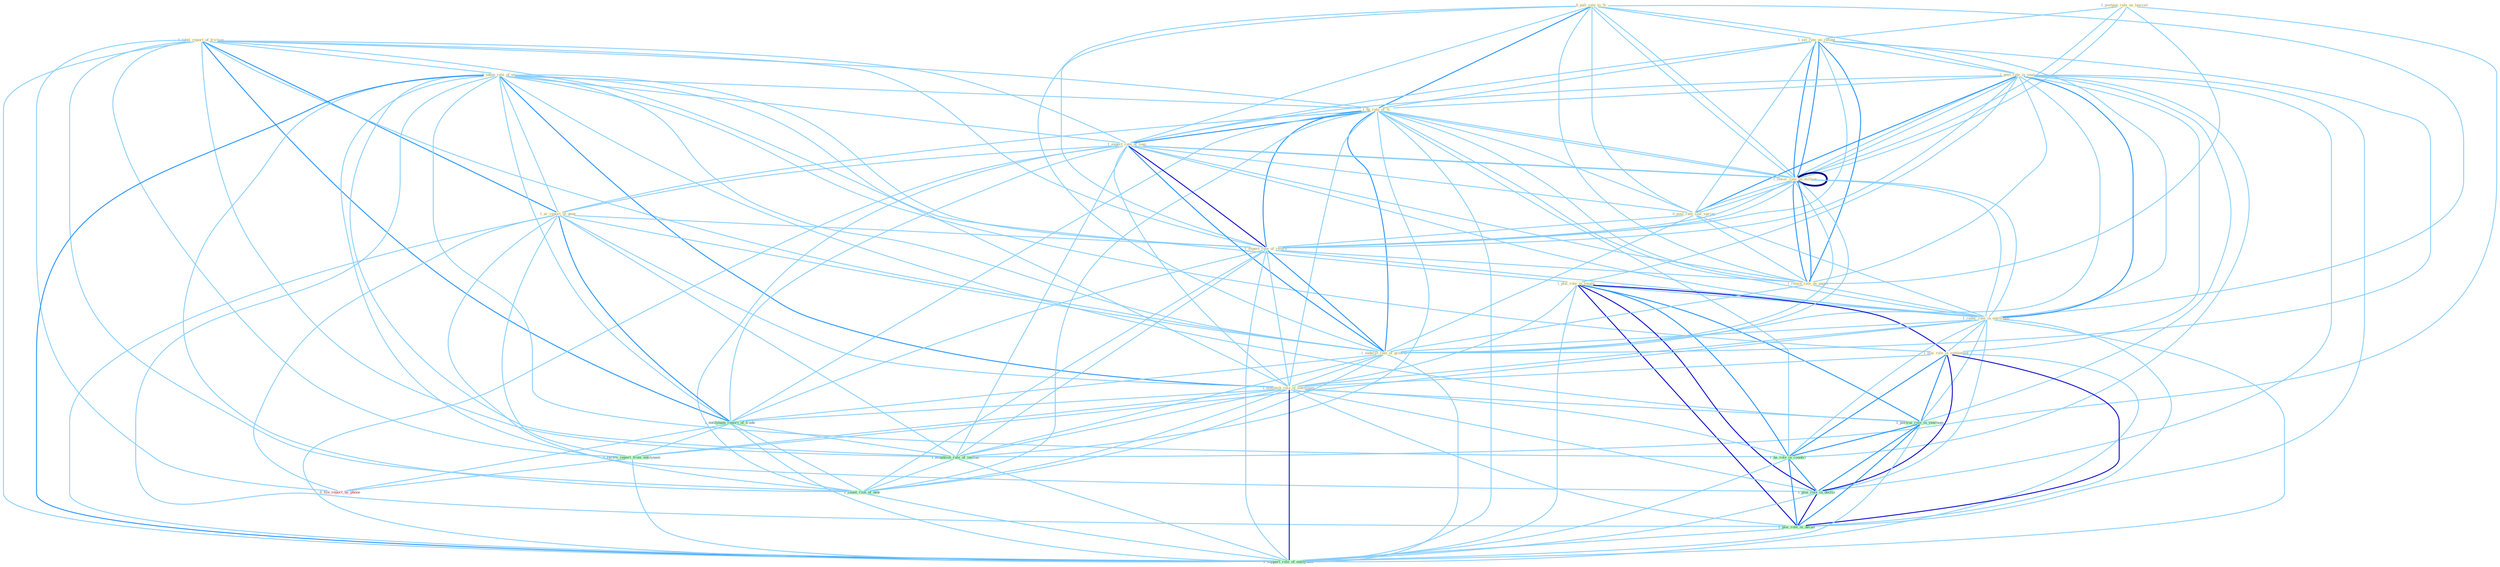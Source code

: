 Graph G{ 
    node
    [shape=polygon,style=filled,width=.5,height=.06,color="#BDFCC9",fixedsize=true,fontsize=4,
    fontcolor="#2f4f4f"];
    {node
    [color="#ffffe0", fontcolor="#8b7d6b"] "1_label_report_of_friction " "1_postpon_rule_on_lawsuit " "0_pull_rate_to_% " "0_taken_role_of_on " "1_set_rate_on_refund " "1_post_rate_in_year " "1_ha_rate_of_% " "1_expect_rate_of_loan " "1_lower_rate_on_million " "1_ar_report_of_gene " "1_plai_role_in_loyalti " "0_post_rate_sinc_spring " "1_expect_rate_of_return " "1_retain_rate_on_paper " "1_reduc_rate_in_entitynam " "1_underst_rate_of_growth " "1_plai_role_in_settlement " "1_diminish_role_of_entitynam "}
{node [color="#fff0f5", fontcolor="#b22222"] "0_file_report_by_phone "}
edge [color="#B0E2FF"];

	"1_label_report_of_friction " -- "0_taken_role_of_on " [w="1", color="#87cefa" ];
	"1_label_report_of_friction " -- "1_ha_rate_of_% " [w="1", color="#87cefa" ];
	"1_label_report_of_friction " -- "1_expect_rate_of_loan " [w="1", color="#87cefa" ];
	"1_label_report_of_friction " -- "1_ar_report_of_gene " [w="2", color="#1e90ff" , len=0.8];
	"1_label_report_of_friction " -- "1_expect_rate_of_return " [w="1", color="#87cefa" ];
	"1_label_report_of_friction " -- "1_underst_rate_of_growth " [w="1", color="#87cefa" ];
	"1_label_report_of_friction " -- "1_diminish_role_of_entitynam " [w="1", color="#87cefa" ];
	"1_label_report_of_friction " -- "1_entitynam_report_of_trade " [w="2", color="#1e90ff" , len=0.8];
	"1_label_report_of_friction " -- "1_receiv_report_from_entitynam " [w="1", color="#87cefa" ];
	"1_label_report_of_friction " -- "1_establish_rule_of_immun " [w="1", color="#87cefa" ];
	"1_label_report_of_friction " -- "1_count_risk_of_new " [w="1", color="#87cefa" ];
	"1_label_report_of_friction " -- "0_file_report_by_phone " [w="1", color="#87cefa" ];
	"1_label_report_of_friction " -- "1_support_role_of_entitynam " [w="1", color="#87cefa" ];
	"1_postpon_rule_on_lawsuit " -- "1_set_rate_on_refund " [w="1", color="#87cefa" ];
	"1_postpon_rule_on_lawsuit " -- "1_lower_rate_on_million " [w="1", color="#87cefa" ];
	"1_postpon_rule_on_lawsuit " -- "1_retain_rate_on_paper " [w="1", color="#87cefa" ];
	"1_postpon_rule_on_lawsuit " -- "1_lower_rate_on_million " [w="1", color="#87cefa" ];
	"1_postpon_rule_on_lawsuit " -- "1_establish_rule_of_immun " [w="1", color="#87cefa" ];
	"0_pull_rate_to_% " -- "1_set_rate_on_refund " [w="1", color="#87cefa" ];
	"0_pull_rate_to_% " -- "1_post_rate_in_year " [w="1", color="#87cefa" ];
	"0_pull_rate_to_% " -- "1_ha_rate_of_% " [w="2", color="#1e90ff" , len=0.8];
	"0_pull_rate_to_% " -- "1_expect_rate_of_loan " [w="1", color="#87cefa" ];
	"0_pull_rate_to_% " -- "1_lower_rate_on_million " [w="1", color="#87cefa" ];
	"0_pull_rate_to_% " -- "0_post_rate_sinc_spring " [w="1", color="#87cefa" ];
	"0_pull_rate_to_% " -- "1_expect_rate_of_return " [w="1", color="#87cefa" ];
	"0_pull_rate_to_% " -- "1_retain_rate_on_paper " [w="1", color="#87cefa" ];
	"0_pull_rate_to_% " -- "1_reduc_rate_in_entitynam " [w="1", color="#87cefa" ];
	"0_pull_rate_to_% " -- "1_underst_rate_of_growth " [w="1", color="#87cefa" ];
	"0_pull_rate_to_% " -- "1_lower_rate_on_million " [w="1", color="#87cefa" ];
	"0_taken_role_of_on " -- "1_ha_rate_of_% " [w="1", color="#87cefa" ];
	"0_taken_role_of_on " -- "1_expect_rate_of_loan " [w="1", color="#87cefa" ];
	"0_taken_role_of_on " -- "1_ar_report_of_gene " [w="1", color="#87cefa" ];
	"0_taken_role_of_on " -- "1_plai_role_in_loyalti " [w="1", color="#87cefa" ];
	"0_taken_role_of_on " -- "1_expect_rate_of_return " [w="1", color="#87cefa" ];
	"0_taken_role_of_on " -- "1_underst_rate_of_growth " [w="1", color="#87cefa" ];
	"0_taken_role_of_on " -- "1_plai_role_in_settlement " [w="1", color="#87cefa" ];
	"0_taken_role_of_on " -- "1_diminish_role_of_entitynam " [w="2", color="#1e90ff" , len=0.8];
	"0_taken_role_of_on " -- "1_portrai_role_in_yearnum " [w="1", color="#87cefa" ];
	"0_taken_role_of_on " -- "1_ha_role_in_countri " [w="1", color="#87cefa" ];
	"0_taken_role_of_on " -- "1_entitynam_report_of_trade " [w="1", color="#87cefa" ];
	"0_taken_role_of_on " -- "1_plai_role_in_declin " [w="1", color="#87cefa" ];
	"0_taken_role_of_on " -- "1_establish_rule_of_immun " [w="1", color="#87cefa" ];
	"0_taken_role_of_on " -- "1_count_risk_of_new " [w="1", color="#87cefa" ];
	"0_taken_role_of_on " -- "1_plai_role_in_decad " [w="1", color="#87cefa" ];
	"0_taken_role_of_on " -- "1_support_role_of_entitynam " [w="2", color="#1e90ff" , len=0.8];
	"1_set_rate_on_refund " -- "1_post_rate_in_year " [w="1", color="#87cefa" ];
	"1_set_rate_on_refund " -- "1_ha_rate_of_% " [w="1", color="#87cefa" ];
	"1_set_rate_on_refund " -- "1_expect_rate_of_loan " [w="1", color="#87cefa" ];
	"1_set_rate_on_refund " -- "1_lower_rate_on_million " [w="2", color="#1e90ff" , len=0.8];
	"1_set_rate_on_refund " -- "0_post_rate_sinc_spring " [w="1", color="#87cefa" ];
	"1_set_rate_on_refund " -- "1_expect_rate_of_return " [w="1", color="#87cefa" ];
	"1_set_rate_on_refund " -- "1_retain_rate_on_paper " [w="2", color="#1e90ff" , len=0.8];
	"1_set_rate_on_refund " -- "1_reduc_rate_in_entitynam " [w="1", color="#87cefa" ];
	"1_set_rate_on_refund " -- "1_underst_rate_of_growth " [w="1", color="#87cefa" ];
	"1_set_rate_on_refund " -- "1_lower_rate_on_million " [w="2", color="#1e90ff" , len=0.8];
	"1_post_rate_in_year " -- "1_ha_rate_of_% " [w="1", color="#87cefa" ];
	"1_post_rate_in_year " -- "1_expect_rate_of_loan " [w="1", color="#87cefa" ];
	"1_post_rate_in_year " -- "1_lower_rate_on_million " [w="1", color="#87cefa" ];
	"1_post_rate_in_year " -- "1_plai_role_in_loyalti " [w="1", color="#87cefa" ];
	"1_post_rate_in_year " -- "0_post_rate_sinc_spring " [w="2", color="#1e90ff" , len=0.8];
	"1_post_rate_in_year " -- "1_expect_rate_of_return " [w="1", color="#87cefa" ];
	"1_post_rate_in_year " -- "1_retain_rate_on_paper " [w="1", color="#87cefa" ];
	"1_post_rate_in_year " -- "1_reduc_rate_in_entitynam " [w="2", color="#1e90ff" , len=0.8];
	"1_post_rate_in_year " -- "1_underst_rate_of_growth " [w="1", color="#87cefa" ];
	"1_post_rate_in_year " -- "1_plai_role_in_settlement " [w="1", color="#87cefa" ];
	"1_post_rate_in_year " -- "1_portrai_role_in_yearnum " [w="1", color="#87cefa" ];
	"1_post_rate_in_year " -- "1_ha_role_in_countri " [w="1", color="#87cefa" ];
	"1_post_rate_in_year " -- "1_lower_rate_on_million " [w="1", color="#87cefa" ];
	"1_post_rate_in_year " -- "1_plai_role_in_declin " [w="1", color="#87cefa" ];
	"1_post_rate_in_year " -- "1_plai_role_in_decad " [w="1", color="#87cefa" ];
	"1_ha_rate_of_% " -- "1_expect_rate_of_loan " [w="2", color="#1e90ff" , len=0.8];
	"1_ha_rate_of_% " -- "1_lower_rate_on_million " [w="1", color="#87cefa" ];
	"1_ha_rate_of_% " -- "1_ar_report_of_gene " [w="1", color="#87cefa" ];
	"1_ha_rate_of_% " -- "0_post_rate_sinc_spring " [w="1", color="#87cefa" ];
	"1_ha_rate_of_% " -- "1_expect_rate_of_return " [w="2", color="#1e90ff" , len=0.8];
	"1_ha_rate_of_% " -- "1_retain_rate_on_paper " [w="1", color="#87cefa" ];
	"1_ha_rate_of_% " -- "1_reduc_rate_in_entitynam " [w="1", color="#87cefa" ];
	"1_ha_rate_of_% " -- "1_underst_rate_of_growth " [w="2", color="#1e90ff" , len=0.8];
	"1_ha_rate_of_% " -- "1_diminish_role_of_entitynam " [w="1", color="#87cefa" ];
	"1_ha_rate_of_% " -- "1_ha_role_in_countri " [w="1", color="#87cefa" ];
	"1_ha_rate_of_% " -- "1_lower_rate_on_million " [w="1", color="#87cefa" ];
	"1_ha_rate_of_% " -- "1_entitynam_report_of_trade " [w="1", color="#87cefa" ];
	"1_ha_rate_of_% " -- "1_establish_rule_of_immun " [w="1", color="#87cefa" ];
	"1_ha_rate_of_% " -- "1_count_risk_of_new " [w="1", color="#87cefa" ];
	"1_ha_rate_of_% " -- "1_support_role_of_entitynam " [w="1", color="#87cefa" ];
	"1_expect_rate_of_loan " -- "1_lower_rate_on_million " [w="1", color="#87cefa" ];
	"1_expect_rate_of_loan " -- "1_ar_report_of_gene " [w="1", color="#87cefa" ];
	"1_expect_rate_of_loan " -- "0_post_rate_sinc_spring " [w="1", color="#87cefa" ];
	"1_expect_rate_of_loan " -- "1_expect_rate_of_return " [w="3", color="#0000cd" , len=0.6];
	"1_expect_rate_of_loan " -- "1_retain_rate_on_paper " [w="1", color="#87cefa" ];
	"1_expect_rate_of_loan " -- "1_reduc_rate_in_entitynam " [w="1", color="#87cefa" ];
	"1_expect_rate_of_loan " -- "1_underst_rate_of_growth " [w="2", color="#1e90ff" , len=0.8];
	"1_expect_rate_of_loan " -- "1_diminish_role_of_entitynam " [w="1", color="#87cefa" ];
	"1_expect_rate_of_loan " -- "1_lower_rate_on_million " [w="1", color="#87cefa" ];
	"1_expect_rate_of_loan " -- "1_entitynam_report_of_trade " [w="1", color="#87cefa" ];
	"1_expect_rate_of_loan " -- "1_establish_rule_of_immun " [w="1", color="#87cefa" ];
	"1_expect_rate_of_loan " -- "1_count_risk_of_new " [w="1", color="#87cefa" ];
	"1_expect_rate_of_loan " -- "1_support_role_of_entitynam " [w="1", color="#87cefa" ];
	"1_lower_rate_on_million " -- "0_post_rate_sinc_spring " [w="1", color="#87cefa" ];
	"1_lower_rate_on_million " -- "1_expect_rate_of_return " [w="1", color="#87cefa" ];
	"1_lower_rate_on_million " -- "1_retain_rate_on_paper " [w="2", color="#1e90ff" , len=0.8];
	"1_lower_rate_on_million " -- "1_reduc_rate_in_entitynam " [w="1", color="#87cefa" ];
	"1_lower_rate_on_million " -- "1_underst_rate_of_growth " [w="1", color="#87cefa" ];
	"1_lower_rate_on_million " -- "1_lower_rate_on_million " [w="4", style=bold, color="#000080", len=0.4];
	"1_ar_report_of_gene " -- "1_expect_rate_of_return " [w="1", color="#87cefa" ];
	"1_ar_report_of_gene " -- "1_underst_rate_of_growth " [w="1", color="#87cefa" ];
	"1_ar_report_of_gene " -- "1_diminish_role_of_entitynam " [w="1", color="#87cefa" ];
	"1_ar_report_of_gene " -- "1_entitynam_report_of_trade " [w="2", color="#1e90ff" , len=0.8];
	"1_ar_report_of_gene " -- "1_receiv_report_from_entitynam " [w="1", color="#87cefa" ];
	"1_ar_report_of_gene " -- "1_establish_rule_of_immun " [w="1", color="#87cefa" ];
	"1_ar_report_of_gene " -- "1_count_risk_of_new " [w="1", color="#87cefa" ];
	"1_ar_report_of_gene " -- "0_file_report_by_phone " [w="1", color="#87cefa" ];
	"1_ar_report_of_gene " -- "1_support_role_of_entitynam " [w="1", color="#87cefa" ];
	"1_plai_role_in_loyalti " -- "1_reduc_rate_in_entitynam " [w="1", color="#87cefa" ];
	"1_plai_role_in_loyalti " -- "1_plai_role_in_settlement " [w="3", color="#0000cd" , len=0.6];
	"1_plai_role_in_loyalti " -- "1_diminish_role_of_entitynam " [w="1", color="#87cefa" ];
	"1_plai_role_in_loyalti " -- "1_portrai_role_in_yearnum " [w="2", color="#1e90ff" , len=0.8];
	"1_plai_role_in_loyalti " -- "1_ha_role_in_countri " [w="2", color="#1e90ff" , len=0.8];
	"1_plai_role_in_loyalti " -- "1_plai_role_in_declin " [w="3", color="#0000cd" , len=0.6];
	"1_plai_role_in_loyalti " -- "1_plai_role_in_decad " [w="3", color="#0000cd" , len=0.6];
	"1_plai_role_in_loyalti " -- "1_support_role_of_entitynam " [w="1", color="#87cefa" ];
	"0_post_rate_sinc_spring " -- "1_expect_rate_of_return " [w="1", color="#87cefa" ];
	"0_post_rate_sinc_spring " -- "1_retain_rate_on_paper " [w="1", color="#87cefa" ];
	"0_post_rate_sinc_spring " -- "1_reduc_rate_in_entitynam " [w="1", color="#87cefa" ];
	"0_post_rate_sinc_spring " -- "1_underst_rate_of_growth " [w="1", color="#87cefa" ];
	"0_post_rate_sinc_spring " -- "1_lower_rate_on_million " [w="1", color="#87cefa" ];
	"1_expect_rate_of_return " -- "1_retain_rate_on_paper " [w="1", color="#87cefa" ];
	"1_expect_rate_of_return " -- "1_reduc_rate_in_entitynam " [w="1", color="#87cefa" ];
	"1_expect_rate_of_return " -- "1_underst_rate_of_growth " [w="2", color="#1e90ff" , len=0.8];
	"1_expect_rate_of_return " -- "1_diminish_role_of_entitynam " [w="1", color="#87cefa" ];
	"1_expect_rate_of_return " -- "1_lower_rate_on_million " [w="1", color="#87cefa" ];
	"1_expect_rate_of_return " -- "1_entitynam_report_of_trade " [w="1", color="#87cefa" ];
	"1_expect_rate_of_return " -- "1_establish_rule_of_immun " [w="1", color="#87cefa" ];
	"1_expect_rate_of_return " -- "1_count_risk_of_new " [w="1", color="#87cefa" ];
	"1_expect_rate_of_return " -- "1_support_role_of_entitynam " [w="1", color="#87cefa" ];
	"1_retain_rate_on_paper " -- "1_reduc_rate_in_entitynam " [w="1", color="#87cefa" ];
	"1_retain_rate_on_paper " -- "1_underst_rate_of_growth " [w="1", color="#87cefa" ];
	"1_retain_rate_on_paper " -- "1_lower_rate_on_million " [w="2", color="#1e90ff" , len=0.8];
	"1_reduc_rate_in_entitynam " -- "1_underst_rate_of_growth " [w="1", color="#87cefa" ];
	"1_reduc_rate_in_entitynam " -- "1_plai_role_in_settlement " [w="1", color="#87cefa" ];
	"1_reduc_rate_in_entitynam " -- "1_diminish_role_of_entitynam " [w="1", color="#87cefa" ];
	"1_reduc_rate_in_entitynam " -- "1_portrai_role_in_yearnum " [w="1", color="#87cefa" ];
	"1_reduc_rate_in_entitynam " -- "1_ha_role_in_countri " [w="1", color="#87cefa" ];
	"1_reduc_rate_in_entitynam " -- "1_lower_rate_on_million " [w="1", color="#87cefa" ];
	"1_reduc_rate_in_entitynam " -- "1_receiv_report_from_entitynam " [w="1", color="#87cefa" ];
	"1_reduc_rate_in_entitynam " -- "1_plai_role_in_declin " [w="1", color="#87cefa" ];
	"1_reduc_rate_in_entitynam " -- "1_plai_role_in_decad " [w="1", color="#87cefa" ];
	"1_reduc_rate_in_entitynam " -- "1_support_role_of_entitynam " [w="1", color="#87cefa" ];
	"1_underst_rate_of_growth " -- "1_diminish_role_of_entitynam " [w="1", color="#87cefa" ];
	"1_underst_rate_of_growth " -- "1_lower_rate_on_million " [w="1", color="#87cefa" ];
	"1_underst_rate_of_growth " -- "1_entitynam_report_of_trade " [w="1", color="#87cefa" ];
	"1_underst_rate_of_growth " -- "1_establish_rule_of_immun " [w="1", color="#87cefa" ];
	"1_underst_rate_of_growth " -- "1_count_risk_of_new " [w="1", color="#87cefa" ];
	"1_underst_rate_of_growth " -- "1_support_role_of_entitynam " [w="1", color="#87cefa" ];
	"1_plai_role_in_settlement " -- "1_diminish_role_of_entitynam " [w="1", color="#87cefa" ];
	"1_plai_role_in_settlement " -- "1_portrai_role_in_yearnum " [w="2", color="#1e90ff" , len=0.8];
	"1_plai_role_in_settlement " -- "1_ha_role_in_countri " [w="2", color="#1e90ff" , len=0.8];
	"1_plai_role_in_settlement " -- "1_plai_role_in_declin " [w="3", color="#0000cd" , len=0.6];
	"1_plai_role_in_settlement " -- "1_plai_role_in_decad " [w="3", color="#0000cd" , len=0.6];
	"1_plai_role_in_settlement " -- "1_support_role_of_entitynam " [w="1", color="#87cefa" ];
	"1_diminish_role_of_entitynam " -- "1_portrai_role_in_yearnum " [w="1", color="#87cefa" ];
	"1_diminish_role_of_entitynam " -- "1_ha_role_in_countri " [w="1", color="#87cefa" ];
	"1_diminish_role_of_entitynam " -- "1_entitynam_report_of_trade " [w="1", color="#87cefa" ];
	"1_diminish_role_of_entitynam " -- "1_receiv_report_from_entitynam " [w="1", color="#87cefa" ];
	"1_diminish_role_of_entitynam " -- "1_plai_role_in_declin " [w="1", color="#87cefa" ];
	"1_diminish_role_of_entitynam " -- "1_establish_rule_of_immun " [w="1", color="#87cefa" ];
	"1_diminish_role_of_entitynam " -- "1_count_risk_of_new " [w="1", color="#87cefa" ];
	"1_diminish_role_of_entitynam " -- "1_plai_role_in_decad " [w="1", color="#87cefa" ];
	"1_diminish_role_of_entitynam " -- "1_support_role_of_entitynam " [w="3", color="#0000cd" , len=0.6];
	"1_portrai_role_in_yearnum " -- "1_ha_role_in_countri " [w="2", color="#1e90ff" , len=0.8];
	"1_portrai_role_in_yearnum " -- "1_plai_role_in_declin " [w="2", color="#1e90ff" , len=0.8];
	"1_portrai_role_in_yearnum " -- "1_plai_role_in_decad " [w="2", color="#1e90ff" , len=0.8];
	"1_portrai_role_in_yearnum " -- "1_support_role_of_entitynam " [w="1", color="#87cefa" ];
	"1_ha_role_in_countri " -- "1_plai_role_in_declin " [w="2", color="#1e90ff" , len=0.8];
	"1_ha_role_in_countri " -- "1_plai_role_in_decad " [w="2", color="#1e90ff" , len=0.8];
	"1_ha_role_in_countri " -- "1_support_role_of_entitynam " [w="1", color="#87cefa" ];
	"1_entitynam_report_of_trade " -- "1_receiv_report_from_entitynam " [w="1", color="#87cefa" ];
	"1_entitynam_report_of_trade " -- "1_establish_rule_of_immun " [w="1", color="#87cefa" ];
	"1_entitynam_report_of_trade " -- "1_count_risk_of_new " [w="1", color="#87cefa" ];
	"1_entitynam_report_of_trade " -- "0_file_report_by_phone " [w="1", color="#87cefa" ];
	"1_entitynam_report_of_trade " -- "1_support_role_of_entitynam " [w="1", color="#87cefa" ];
	"1_receiv_report_from_entitynam " -- "0_file_report_by_phone " [w="1", color="#87cefa" ];
	"1_receiv_report_from_entitynam " -- "1_support_role_of_entitynam " [w="1", color="#87cefa" ];
	"1_plai_role_in_declin " -- "1_plai_role_in_decad " [w="3", color="#0000cd" , len=0.6];
	"1_plai_role_in_declin " -- "1_support_role_of_entitynam " [w="1", color="#87cefa" ];
	"1_establish_rule_of_immun " -- "1_count_risk_of_new " [w="1", color="#87cefa" ];
	"1_establish_rule_of_immun " -- "1_support_role_of_entitynam " [w="1", color="#87cefa" ];
	"1_count_risk_of_new " -- "1_support_role_of_entitynam " [w="1", color="#87cefa" ];
	"1_plai_role_in_decad " -- "1_support_role_of_entitynam " [w="1", color="#87cefa" ];
}